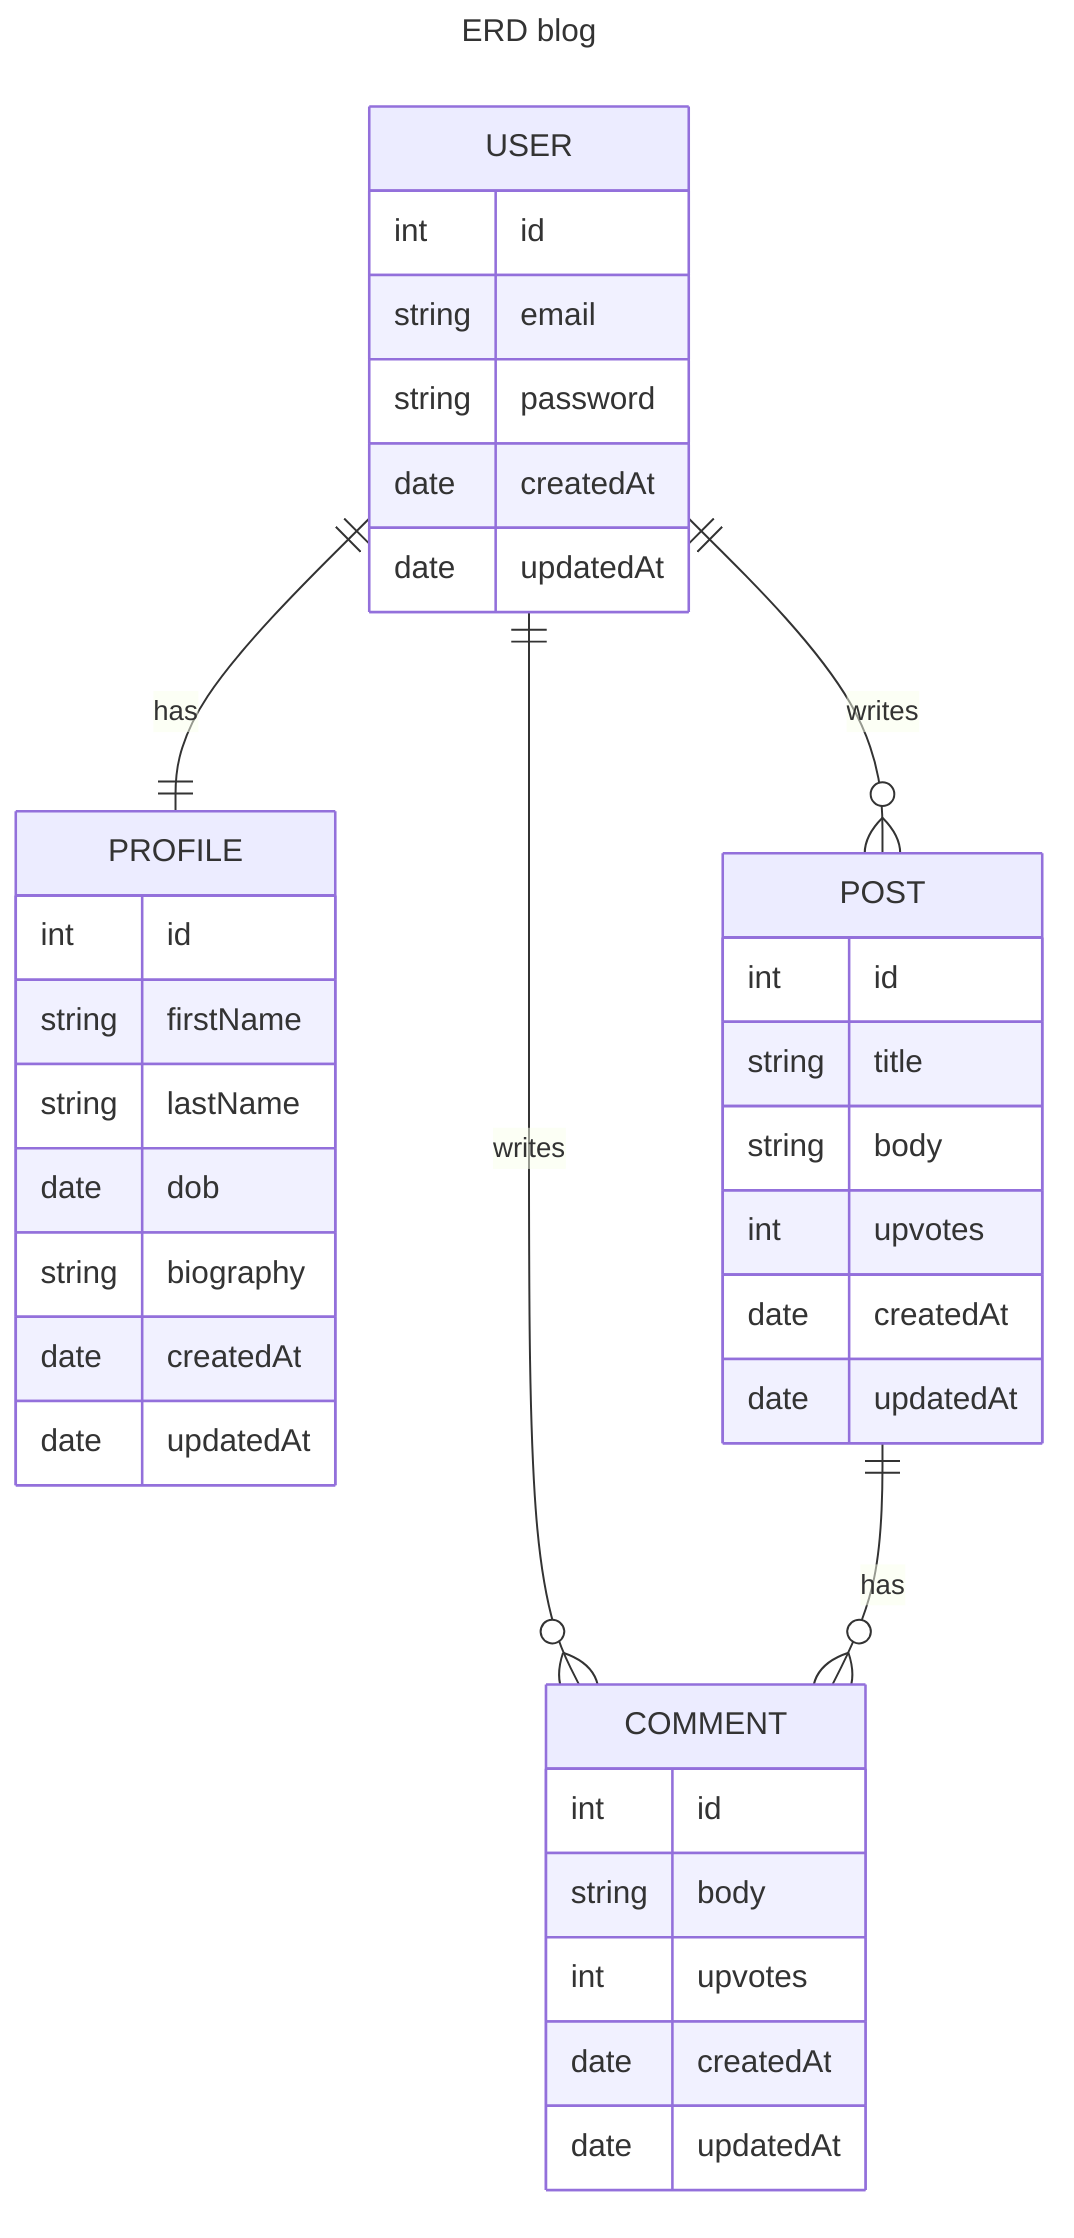 ---
title: ERD blog
---
erDiagram
    USER {
        int id
        string  email
        string  password
        date createdAt
        date updatedAt
    }
    USER ||--|| PROFILE: has
    PROFILE {
        int id
        string firstName
        string lastName
        date dob
        string  biography
        date createdAt
        date updatedAt
    }
    USER ||--o{ POST: writes
    POST {
        int id
        string title
        string body
        int upvotes
        date createdAt
        date updatedAt
    }
    USER ||--o{ COMMENT : writes
    COMMENT {
        int id
        string body
        int upvotes
        date createdAt
        date updatedAt
    }
    POST ||--o{ COMMENT: has